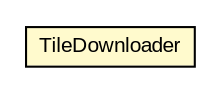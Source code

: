 #!/usr/local/bin/dot
#
# Class diagram 
# Generated by UMLGraph version R5_6-24-gf6e263 (http://www.umlgraph.org/)
#

digraph G {
	edge [fontname="arial",fontsize=10,labelfontname="arial",labelfontsize=10];
	node [fontname="arial",fontsize=10,shape=plaintext];
	nodesep=0.25;
	ranksep=0.5;
	// org.osmdroid.tileprovider.modules.TileDownloader
	c307507 [label=<<table title="org.osmdroid.tileprovider.modules.TileDownloader" border="0" cellborder="1" cellspacing="0" cellpadding="2" port="p" bgcolor="lemonChiffon" href="./TileDownloader.html">
		<tr><td><table border="0" cellspacing="0" cellpadding="1">
<tr><td align="center" balign="center"> TileDownloader </td></tr>
		</table></td></tr>
		</table>>, URL="./TileDownloader.html", fontname="arial", fontcolor="black", fontsize=10.0];
}

